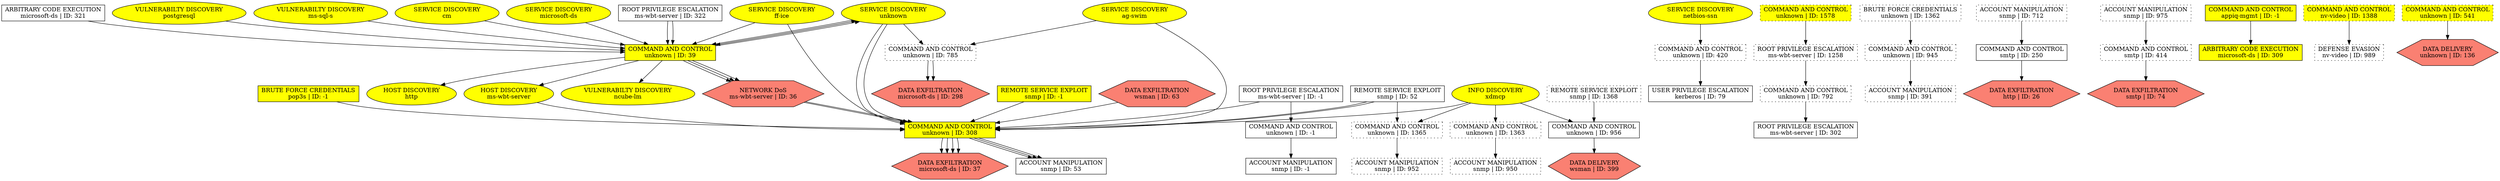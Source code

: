digraph "" {
	"COMMAND AND CONTROL
unknown | ID: 308"	[fillcolor=yellow,
		shape=box,
		style=filled,
		tooltip="\"ET POLICY RDP connection confirm\""];
	"DATA EXFILTRATION
microsoft-ds | ID: 37"	[fillcolor=salmon,
		shape=hexagon,
		style=filled,
		tooltip="\"GPL NETBIOS SMB-DS IPC$ unicode share access\""];
	"COMMAND AND CONTROL
unknown | ID: 308" -> "DATA EXFILTRATION
microsoft-ds | ID: 37"	[key=0,
		data="{'color': 'darkgreen', 'fontcolor': '\"darkgreen\"', 'label': '\"start_next: 04/11/17, 14:38:54\ngap: 2643sec\nend_prev: 04/11/17, \
13:54:51\"'}"];
	"COMMAND AND CONTROL
unknown | ID: 308" -> "DATA EXFILTRATION
microsoft-ds | ID: 37"	[key=1,
		data="{'color': 'turquoise', 'fontcolor': '\"turquoise\"', 'label': '\"start_next: 04/11/17, 17:45:11\ngap: 16556sec\nend_prev: 04/11/17, \
13:09:15\"'}"];
	"COMMAND AND CONTROL
unknown | ID: 308" -> "DATA EXFILTRATION
microsoft-ds | ID: 37"	[key=2,
		data="{'color': 'purple', 'fontcolor': '\"purple\"', 'label': '\"start_next: 04/11/17, 16:04:11\ngap: 16sec\nend_prev: 04/11/17, 16:03:55\"'}"];
	"COMMAND AND CONTROL
unknown | ID: 308" -> "DATA EXFILTRATION
microsoft-ds | ID: 37"	[key=3,
		data="{'color': 'turquoise', 'fontcolor': '\"turquoise\"', 'label': '\"start_next: 04/11/17, 15:30:36\ngap: 12sec\nend_prev: 04/11/17, 15:\
30:24\"'}"];
	"ACCOUNT MANIPULATION
snmp | ID: 53"	[shape=box,
		tooltip="\"GPL SNMP private access udp
GPL SNMP public access udp\""];
	"COMMAND AND CONTROL
unknown | ID: 308" -> "ACCOUNT MANIPULATION
snmp | ID: 53"	[key=0,
		data="{'color': 'blue', 'fontcolor': '\"blue\"', 'label': '\"start_next: 04/11/17, 14:06:04\ngap: -109sec\nend_prev: 04/11/17, 14:07:53\"'}"];
	"COMMAND AND CONTROL
unknown | ID: 308" -> "ACCOUNT MANIPULATION
snmp | ID: 53"	[key=1,
		data="{'color': 'blue', 'fontcolor': '\"blue\"', 'label': '\"start_next: 04/11/17, 16:34:17\ngap: -107sec\nend_prev: 04/11/17, 16:36:04\"'}"];
	"COMMAND AND CONTROL
unknown | ID: 308" -> "ACCOUNT MANIPULATION
snmp | ID: 53"	[key=2,
		data="{'color': 'blue', 'fontcolor': '\"blue\"', 'label': '\"start_next: 04/11/17, 18:04:22\ngap: -86sec\nend_prev: 04/11/17, 18:05:49\"'}"];
	"COMMAND AND CONTROL
unknown | ID: 39"	[fillcolor=yellow,
		shape=box,
		style=filled,
		tooltip="\"ET POLICY RDP connection confirm\""];
	"SERVICE DISCOVERY
unknown"	[fillcolor=yellow,
		shape=oval,
		style=filled,
		tooltip="\"ET SCAN Potential VNC Scan 5800-5820\""];
	"COMMAND AND CONTROL
unknown | ID: 39" -> "SERVICE DISCOVERY
unknown"	[key=0,
		data="{'color': 'orange', 'fontcolor': '\"orange\"', 'label': '\"start_next: 04/11/17, 14:09:42\ngap: 88sec\nend_prev: 04/11/17, 14:08:14\"'}"];
	"COMMAND AND CONTROL
unknown | ID: 39" -> "SERVICE DISCOVERY
unknown"	[key=1,
		data="{'color': 'blue', 'fontcolor': '\"blue\"', 'label': '\"start_next: 04/11/17, 16:35:59\ngap: 232sec\nend_prev: 04/11/17, 16:32:06\"'}"];
	"HOST DISCOVERY
ms-wbt-server"	[fillcolor=yellow,
		shape=oval,
		style=filled,
		tooltip="\"ET SCAN Behavioral Unusually fast Terminal Server Traffic Potential Scan or Infection (Inbound)\""];
	"COMMAND AND CONTROL
unknown | ID: 39" -> "HOST DISCOVERY
ms-wbt-server"	[key=0,
		data="{'color': 'purple', 'fontcolor': '\"purple\"', 'label': '\"start_next: 04/11/17, 14:47:13\ngap: 5sec\nend_prev: 04/11/17, 14:47:08\"'}"];
	"VULNERABILTY DISCOVERY
ncube-lm"	[fillcolor=yellow,
		shape=oval,
		style=filled,
		tooltip="\"ET POLICY Suspicious inbound to mySQL port 3306
ET POLICY Suspicious inbound to mSQL port 4333
ET POLICY Suspicious inbound to \
MSSQL port 1433
ET POLICY Suspicious inbound to Oracle SQL port 1521
ET SCAN Nessus User Agent
ET POLICY Suspicious inbound to PostgreSQL \
port 5432\""];
	"COMMAND AND CONTROL
unknown | ID: 39" -> "VULNERABILTY DISCOVERY
ncube-lm"	[key=0,
		data="{'color': 'purple', 'fontcolor': '\"purple\"', 'label': '\"start_next: 04/11/17, 14:03:27\ngap: 192sec\nend_prev: 04/11/17, 14:00:15\"'}"];
	"NETWORK DoS
ms-wbt-server | ID: 36"	[fillcolor=salmon,
		shape=hexagon,
		style=filled,
		tooltip="\"ET DOS Microsoft Remote Desktop (RDP) Syn then Reset 30 Second DoS Attempt\""];
	"COMMAND AND CONTROL
unknown | ID: 39" -> "NETWORK DoS
ms-wbt-server | ID: 36"	[key=0,
		data="{'color': 'magenta', 'fontcolor': '\"darkgreen\"', 'label': '<font color=\"magenta\"> start_next: 04/11/17, 13:34:55<br/>gap: 539sec<\
br/>end_prev: 04/11/17, 13:25:56</font><br/><font color=\"magenta\"><b>Attacker: 10.0.254.30</b></font>'}"];
	"COMMAND AND CONTROL
unknown | ID: 39" -> "NETWORK DoS
ms-wbt-server | ID: 36"	[key=1,
		data="{'color': 'orange', 'fontcolor': '\"orange\"', 'label': '\"start_next: 04/11/17, 20:26:25\ngap: 364sec\nend_prev: 04/11/17, 20:20:22\"'}"];
	"COMMAND AND CONTROL
unknown | ID: 39" -> "NETWORK DoS
ms-wbt-server | ID: 36"	[key=2,
		data="{'color': 'darkgreen', 'fontcolor': '\"darkgreen\"', 'label': '\"start_next: 04/11/17, 13:42:15\ngap: 190sec\nend_prev: 04/11/17, 13:\
39:05\"'}"];
	"HOST DISCOVERY
http"	[fillcolor=yellow,
		shape=oval,
		style=filled,
		tooltip="\"ET SCAN Possible Nmap User-Agent Observed
ET SCAN Nmap Scripting Engine User-Agent Detected (Nmap Scripting Engine)\""];
	"COMMAND AND CONTROL
unknown | ID: 39" -> "HOST DISCOVERY
http"	[key=0,
		data="{'color': 'purple', 'fontcolor': '\"purple\"', 'label': '\"start_next: 04/11/17, 16:40:20\ngap: 0sec\nend_prev: 04/11/17, 16:40:20\"'}"];
	"COMMAND AND CONTROL
unknown | ID: 785"	[shape=box,
		style=dotted,
		tooltip="\"ET POLICY RDP connection confirm\""];
	"DATA EXFILTRATION
microsoft-ds | ID: 298"	[fillcolor=salmon,
		shape=hexagon,
		style=filled,
		tooltip="\"GPL NETBIOS SMB-DS IPC$ share access\""];
	"COMMAND AND CONTROL
unknown | ID: 785" -> "DATA EXFILTRATION
microsoft-ds | ID: 298"	[key=0,
		data="{'color': 'turquoise', 'fontcolor': '\"turquoise\"', 'label': '\"start_next: 04/11/17, 14:07:01\ngap: 12sec\nend_prev: 04/11/17, 14:\
06:50\"'}"];
	"COMMAND AND CONTROL
unknown | ID: 785" -> "DATA EXFILTRATION
microsoft-ds | ID: 298"	[key=1,
		data="{'color': 'turquoise', 'fontcolor': '\"turquoise\"', 'label': '\"start_next: 04/11/17, 14:51:01\ngap: 12sec\nend_prev: 04/11/17, 14:\
50:49\"'}"];
	"COMMAND AND CONTROL
unknown | ID: 1363"	[shape=box,
		style=dotted,
		tooltip="\"ET POLICY RDP connection confirm\""];
	"ACCOUNT MANIPULATION
snmp | ID: 950"	[shape=box,
		style=dotted,
		tooltip="\"GPL SNMP private access udp
GPL SNMP public access udp\""];
	"COMMAND AND CONTROL
unknown | ID: 1363" -> "ACCOUNT MANIPULATION
snmp | ID: 950"	[key=0,
		data="{'color': 'blue', 'fontcolor': '\"blue\"', 'label': '\"start_next: 04/11/17, 16:54:16\ngap: -112sec\nend_prev: 04/11/17, 16:56:09\"'}"];
	"COMMAND AND CONTROL
unknown | ID: 956"	[shape=box,
		tooltip="\"ET POLICY RDP connection confirm\""];
	"DATA DELIVERY
wsman | ID: 399"	[fillcolor=salmon,
		shape=hexagon,
		style=filled,
		tooltip="\"GPL WEB_SERVER perl post attempt\""];
	"COMMAND AND CONTROL
unknown | ID: 956" -> "DATA DELIVERY
wsman | ID: 399"	[key=0,
		data="{'color': 'blue', 'fontcolor': '\"blue\"', 'label': '\"start_next: 04/11/17, 18:06:36\ngap: -36sec\nend_prev: 04/11/17, 18:07:13\"'}"];
	"COMMAND AND CONTROL
unknown | ID: 1365"	[shape=box,
		style=dotted,
		tooltip="\"ET POLICY RDP connection confirm\""];
	"ACCOUNT MANIPULATION
snmp | ID: 952"	[shape=box,
		style=dotted,
		tooltip="\"GPL SNMP private access udp
GPL SNMP public access udp\""];
	"COMMAND AND CONTROL
unknown | ID: 1365" -> "ACCOUNT MANIPULATION
snmp | ID: 952"	[key=0,
		data="{'color': 'blue', 'fontcolor': '\"blue\"', 'label': '\"start_next: 04/11/17, 18:05:52\ngap: -87sec\nend_prev: 04/11/17, 18:07:19\"'}"];
	"COMMAND AND CONTROL
unknown | ID: -1"	[shape=box,
		tooltip="\"ET POLICY RDP connection confirm\""];
	"ACCOUNT MANIPULATION
snmp | ID: -1"	[shape=box,
		tooltip="\"GPL SNMP public access udp\""];
	"COMMAND AND CONTROL
unknown | ID: -1" -> "ACCOUNT MANIPULATION
snmp | ID: -1"	[key=0,
		data="{'color': 'blue', 'fontcolor': '\"blue\"', 'label': '\"start_next: 04/11/17, 17:58:14\ngap: 641sec\nend_prev: 04/11/17, 17:47:33\"'}"];
	"COMMAND AND CONTROL
unknown | ID: 420"	[shape=box,
		style=dotted,
		tooltip="\"ET POLICY RDP connection confirm\""];
	"USER PRIVILEGE ESCALATION
kerberos | ID: 79"	[shape=box,
		tooltip="\"ET EXPLOIT Possible GoldenPac Priv Esc in-use\""];
	"COMMAND AND CONTROL
unknown | ID: 420" -> "USER PRIVILEGE ESCALATION
kerberos | ID: 79"	[key=0,
		data="{'color': 'magenta', 'fontcolor': '\"magenta\"', 'label': '\"start_next: 04/11/17, 16:16:51\ngap: 9621sec\nend_prev: 04/11/17, 13:36:\
30\"'}"];
	"COMMAND AND CONTROL
unknown | ID: 1578"	[fillcolor=yellow,
		shape=box,
		style="dotted,filled",
		tooltip="\"ET POLICY RDP connection confirm\""];
	"ROOT PRIVILEGE ESCALATION
ms-wbt-server | ID: 1258"	[shape=box,
		style=dotted,
		tooltip="\"ET POLICY MS Remote Desktop Administrator Login Request\""];
	"COMMAND AND CONTROL
unknown | ID: 1578" -> "ROOT PRIVILEGE ESCALATION
ms-wbt-server | ID: 1258"	[key=0,
		data="{'color': 'tomato', 'label': '<font color=\"tomato\"> start_next: 04/11/17, 13:58:08<br/>gap: -1sec<br/>end_prev: 04/11/17, 13:58:\
09</font><br/><font color=\"tomato\"><b>Attacker: 10.0.254.31</b></font>'}"];
	"COMMAND AND CONTROL
unknown | ID: 792"	[shape=box,
		style=dotted,
		tooltip="\"ET POLICY RDP connection confirm\""];
	"ROOT PRIVILEGE ESCALATION
ms-wbt-server | ID: 302"	[shape=box,
		tooltip="\"ET POLICY MS Remote Desktop Administrator Login Request\""];
	"COMMAND AND CONTROL
unknown | ID: 792" -> "ROOT PRIVILEGE ESCALATION
ms-wbt-server | ID: 302"	[key=0,
		data="{'color': 'tomato', 'fontcolor': '\"tomato\"', 'label': '\"start_next: 04/11/17, 14:32:12\ngap: -1sec\nend_prev: 04/11/17, 14:32:14\"'}"];
	"COMMAND AND CONTROL
unknown | ID: 945"	[shape=box,
		style=dotted,
		tooltip="\"ET POLICY RDP connection confirm\""];
	"ACCOUNT MANIPULATION
snmp | ID: 391"	[shape=box,
		style=dotted,
		tooltip="\"GPL SNMP private access udp
ET FTP Suspicious Quotation Mark Usage in FTP Username
GPL SNMP public access udp\""];
	"COMMAND AND CONTROL
unknown | ID: 945" -> "ACCOUNT MANIPULATION
snmp | ID: 391"	[key=0,
		data="{'color': 'blue', 'fontcolor': '\"blue\"', 'label': '\"start_next: 04/11/17, 16:33:16\ngap: -95sec\nend_prev: 04/11/17, 16:34:51\"'}"];
	"COMMAND AND CONTROL
smtp | ID: 250"	[shape=box,
		tooltip="\"ET EXPLOIT Possible SpamAssassin Milter Plugin Remote Arbitrary Command Injection Attempt\""];
	"DATA EXFILTRATION
http | ID: 26"	[fillcolor=salmon,
		shape=hexagon,
		style=filled,
		tooltip="\"ET WEB_SPECIFIC_APPS PHP-CGI query string parameter vulnerability\""];
	"COMMAND AND CONTROL
smtp | ID: 250" -> "DATA EXFILTRATION
http | ID: 26"	[key=0,
		data="{'color': 'blue', 'fontcolor': '\"blue\"', 'label': '\"start_next: 04/11/17, 14:03:22\ngap: 44sec\nend_prev: 04/11/17, 14:02:38\"'}"];
	"COMMAND AND CONTROL
smtp | ID: 414"	[shape=box,
		style=dotted,
		tooltip="\"ET EXPLOIT Possible SpamAssassin Milter Plugin Remote Arbitrary Command Injection Attempt\""];
	"DATA EXFILTRATION
smtp | ID: 74"	[fillcolor=salmon,
		shape=hexagon,
		style=filled,
		tooltip="\"ET CURRENT_EVENTS Possible TLS HeartBleed Unencrypted Request Method 3 (Inbound to Common SSL Port)\""];
	"COMMAND AND CONTROL
smtp | ID: 414" -> "DATA EXFILTRATION
smtp | ID: 74"	[key=0,
		data="{'color': 'blue', 'fontcolor': '\"blue\"', 'label': '\"start_next: 04/11/17, 18:02:22\ngap: 26sec\nend_prev: 04/11/17, 18:01:56\"'}"];
	"COMMAND AND CONTROL
appiq-mgmt | ID: -1"	[fillcolor=yellow,
		shape=box,
		style=filled,
		tooltip="\"ET POLICY Executable and linking format (ELF) file download\""];
	"ARBITRARY CODE EXECUTION
microsoft-ds | ID: 309"	[fillcolor=yellow,
		shape=box,
		style=filled,
		tooltip="\"GPL NETBIOS SMB-DS Session Setup NTMLSSP unicode asn1 overflow attempt\""];
	"COMMAND AND CONTROL
appiq-mgmt | ID: -1" -> "ARBITRARY CODE EXECUTION
microsoft-ds | ID: 309"	[key=0,
		data="{'color': 'tomato', 'label': '<font color=\"tomato\"> start_next: 04/11/17, 22:15:16<br/>gap: 454sec<br/>end_prev: 04/11/17, 22:07:\
42</font><br/><font color=\"tomato\"><b>Attacker: 10.0.254.31</b></font>'}"];
	"COMMAND AND CONTROL
nv-video | ID: 1388"	[fillcolor=yellow,
		shape=box,
		style="dotted,filled",
		tooltip="\"ET TROJAN Windows nbtstat -r Microsoft Windows DOS prompt command exit OUTBOUND
ET TROJAN Windows driverquery -si Microsoft Windows \
DOS prompt command exit OUTBOUND
ET TROJAN Windows dir Microsoft Windows DOS prompt command exit OUTBOUND
ET TROJAN Windows WMIC \
SERVER get Microsoft Windows DOS prompt command exit OUTBOUND
ET TROJAN Windows nbtstat -n Microsoft Windows DOS prompt command \
exit OUTBOUND
ET TROJAN Windows WMIC SERVICE get Microsoft Windows DOS prompt command exit OUTBOUND
ET TROJAN Windows quser Microsoft \
Windows DOS prompt command exit OUTBOUND
ET TROJAN Windows qwinsta Microsoft Windows DOS prompt command exit OUTBOUND
ET TROJAN \
Windows nbtstat -a Microsoft Windows DOS prompt command exit OUTBOUND
ET TROJAN Windows WMIC NIC get Microsoft Windows DOS prompt \
command exit OUTBOUND
ET TROJAN Windows WMIC STARTUP get Microsoft Windows DOS prompt command exit OUTBOUND
ET TROJAN Windows WMIC \
SHARE get Microsoft Windows DOS prompt command exit OUTBOUND
ET TROJAN Windows WMIC OS get Microsoft Windows DOS prompt command \
exit OUTBOUND
ET TROJAN Windows driverquery -v Microsoft Windows DOS prompt command exit OUTBOUND
ET TROJAN Windows nbtstat -s Microsoft \
Windows DOS prompt command exit OUTBOUND
ET TROJAN Windows gpresult Microsoft Windows DOS prompt command exit OUTBOUND
ET TROJAN \
Windows WMIC NETLOGIN get Microsoft Windows DOS prompt command exit OUTBOUND
ET TROJAN NgrBot IRC CnC Channel Join
ET MOBILE_MALWARE \
Android/Code4hk.A Checkin
ET TROJAN Windows WMIC COMPUTERSYSTEM get Microsoft Windows DOS prompt command exit OUTBOUND
ET TROJAN \
Windows WMIC PROCESS get Microsoft Windows DOS prompt command exit OUTBOUND\""];
	"DEFENSE EVASION
nv-video | ID: 989"	[shape=box,
		style=dotted,
		tooltip="\"ET P2P TOR 1.0 Outbound Circuit Traffic\""];
	"COMMAND AND CONTROL
nv-video | ID: 1388" -> "DEFENSE EVASION
nv-video | ID: 989"	[key=0,
		data="{'color': 'purple', 'label': '<font color=\"purple\"> start_next: 04/11/17, 21:36:02<br/>gap: 0sec<br/>end_prev: 04/11/17, 21:36:02</\
font><br/><font color=\"purple\"><b>Attacker: 10.0.254.35</b></font>'}"];
	"COMMAND AND CONTROL
unknown | ID: 541"	[fillcolor=yellow,
		shape=box,
		style="dotted,filled",
		tooltip="\"ET INFO Possible Windows executable sent when remote host claims to send a Text File\""];
	"DATA DELIVERY
unknown | ID: 136"	[fillcolor=salmon,
		shape=hexagon,
		style=filled,
		tooltip="\"ET POLICY PE EXE or DLL Windows file download HTTP\""];
	"COMMAND AND CONTROL
unknown | ID: 541" -> "DATA DELIVERY
unknown | ID: 136"	[key=0,
		data="{'color': 'turquoise', 'label': '<font color=\"turquoise\"> start_next: 04/11/17, 18:57:06<br/>gap: -65sec<br/>end_prev: 04/11/17, \
18:58:11</font><br/><font color=\"turquoise\"><b>Attacker: 10.0.254.31</b></font>'}"];
	"INFO DISCOVERY
xdmcp"	[fillcolor=yellow,
		shape=oval,
		style=filled,
		tooltip="\"GPL RPC xdmcp info query\""];
	"INFO DISCOVERY
xdmcp" -> "COMMAND AND CONTROL
unknown | ID: 308"	[key=0,
		data="{'color': 'blue', 'fontcolor': '\"blue\"', 'label': '\"start_next: 04/11/17, 18:34:54\ngap: -70sec\nend_prev: 04/11/17, 18:36:04\"'}"];
	"INFO DISCOVERY
xdmcp" -> "COMMAND AND CONTROL
unknown | ID: 1363"	[key=0,
		data="{'color': 'blue', 'fontcolor': '\"blue\"', 'label': '\"start_next: 04/11/17, 16:53:57\ngap: -69sec\nend_prev: 04/11/17, 16:55:06\"'}"];
	"INFO DISCOVERY
xdmcp" -> "COMMAND AND CONTROL
unknown | ID: 956"	[key=0,
		data="{'color': 'blue', 'fontcolor': '\"blue\"', 'label': '<font color=\"blue\"> start_next: 04/11/17, 18:05:40<br/>gap: -54sec<br/>end_prev: \
04/11/17, 18:06:34</font><br/><font color=\"blue\"><b>Attacker: 10.0.254.31</b></font>'}"];
	"INFO DISCOVERY
xdmcp" -> "COMMAND AND CONTROL
unknown | ID: 1365"	[key=0,
		data="{'color': 'blue', 'fontcolor': '\"blue\"', 'label': '\"start_next: 04/11/17, 18:05:22\ngap: -49sec\nend_prev: 04/11/17, 18:06:11\"'}"];
	"ACCOUNT MANIPULATION
snmp | ID: 712"	[shape=box,
		style=dotted,
		tooltip="\"GPL SNMP public access udp\""];
	"ACCOUNT MANIPULATION
snmp | ID: 712" -> "COMMAND AND CONTROL
smtp | ID: 250"	[key=0,
		data="{'color': 'blue', 'fontcolor': '\"blue\"', 'label': '\"start_next: 04/11/17, 14:02:38\ngap: 7sec\nend_prev: 04/11/17, 14:02:31\"'}"];
	"ROOT PRIVILEGE ESCALATION
ms-wbt-server | ID: -1"	[shape=box,
		tooltip="\"ET POLICY MS Terminal Server Root login\""];
	"ROOT PRIVILEGE ESCALATION
ms-wbt-server | ID: -1" -> "COMMAND AND CONTROL
unknown | ID: 308"	[key=0,
		data="{'color': 'blue', 'fontcolor': '\"blue\"', 'label': '\"start_next: 04/11/17, 17:47:40\ngap: 0sec\nend_prev: 04/11/17, 17:47:40\"'}"];
	"ROOT PRIVILEGE ESCALATION
ms-wbt-server | ID: -1" -> "COMMAND AND CONTROL
unknown | ID: -1"	[key=0,
		data="{'color': 'blue', 'fontcolor': '\"blue\"', 'label': '\"start_next: 04/11/17, 17:47:33\ngap: 0sec\nend_prev: 04/11/17, 17:47:33\"'}"];
	"SERVICE DISCOVERY
netbios-ssn"	[fillcolor=yellow,
		shape=oval,
		style=filled,
		tooltip="\"ET SCAN Behavioral Unusual Port 445 traffic Potential Scan or Infection
ET SCAN Behavioral Unusual Port 139 traffic Potential Scan \
or Infection\""];
	"SERVICE DISCOVERY
netbios-ssn" -> "COMMAND AND CONTROL
unknown | ID: 420"	[key=0,
		data="{'color': 'magenta', 'label': '<font color=\"magenta\"> start_next: 04/11/17, 13:36:30<br/>gap: 82sec<br/>end_prev: 04/11/17, 13:35:\
08</font><br/><font color=\"magenta\"><b>Attacker: 10.0.254.30</b></font>'}"];
	"ROOT PRIVILEGE ESCALATION
ms-wbt-server | ID: 1258" -> "COMMAND AND CONTROL
unknown | ID: 792"	[key=0,
		data="{'color': 'tomato', 'fontcolor': '\"tomato\"', 'label': '\"start_next: 04/11/17, 14:31:25\ngap: 1996sec\nend_prev: 04/11/17, 13:58:\
09\"'}"];
	"SERVICE DISCOVERY
ff-ice"	[fillcolor=yellow,
		shape=oval,
		style=filled,
		tooltip="\"ET SCAN Potential VNC Scan 5900-5920\""];
	"SERVICE DISCOVERY
ff-ice" -> "COMMAND AND CONTROL
unknown | ID: 308"	[key=0,
		data="{'color': 'turquoise', 'label': '<font color=\"turquoise\"> start_next: 04/11/17, 15:30:24<br/>gap: 26sec<br/>end_prev: 04/11/17, \
15:29:58</font><br/><font color=\"turquoise\"><b>Attacker: 10.0.254.34</b></font>'}"];
	"SERVICE DISCOVERY
ff-ice" -> "COMMAND AND CONTROL
unknown | ID: 39"	[key=0,
		data="{'color': 'purple', 'fontcolor': '\"purple\"', 'label': '\"start_next: 04/11/17, 16:40:20\ngap: -121sec\nend_prev: 04/11/17, 16:42:\
21\"'}"];
	"VULNERABILTY DISCOVERY
postgresql"	[fillcolor=yellow,
		shape=oval,
		style=filled,
		tooltip="\"ET POLICY Suspicious inbound to PostgreSQL port 5432\""];
	"VULNERABILTY DISCOVERY
postgresql" -> "COMMAND AND CONTROL
unknown | ID: 39"	[key=0,
		data="{'color': 'purple', 'fontcolor': '\"purple\"', 'label': '\"start_next: 04/11/17, 14:00:15\ngap: 1215sec\nend_prev: 04/11/17, 13:40:\
00\"'}"];
	"SERVICE DISCOVERY
unknown" -> "COMMAND AND CONTROL
unknown | ID: 308"	[key=0,
		data="{'color': 'darkgreen', 'fontcolor': '\"darkgreen\"', 'label': '\"start_next: 04/11/17, 13:54:51\ngap: 352sec\nend_prev: 04/11/17, 13:\
49:00\"'}"];
	"SERVICE DISCOVERY
unknown" -> "COMMAND AND CONTROL
unknown | ID: 308"	[key=1,
		data="{'color': 'purple', 'label': '<font color=\"purple\"> start_next: 04/11/17, 16:03:55<br/>gap: -3sec<br/>end_prev: 04/11/17, 16:03:\
58</font><br/><font color=\"purple\"><b>Attacker: 10.0.254.31</b></font>'}"];
	"SERVICE DISCOVERY
unknown" -> "COMMAND AND CONTROL
unknown | ID: 39"	[key=0,
		data="{'color': 'orange', 'fontcolor': '\"orange\"', 'label': '\"start_next: 04/11/17, 20:20:22\ngap: -434sec\nend_prev: 04/11/17, 20:27:\
36\"'}"];
	"SERVICE DISCOVERY
unknown" -> "COMMAND AND CONTROL
unknown | ID: 39"	[key=1,
		data="{'color': 'darkgreen', 'fontcolor': '\"darkgreen\"', 'label': '\"start_next: 04/11/17, 13:39:05\ngap: 121sec\nend_prev: 04/11/17, 13:\
37:04\"'}"];
	"SERVICE DISCOVERY
unknown" -> "COMMAND AND CONTROL
unknown | ID: 785"	[key=0,
		data="{'color': 'turquoise', 'label': '<font color=\"turquoise\"> start_next: 04/11/17, 14:50:49<br/>gap: 25sec<br/>end_prev: 04/11/17, \
14:50:25</font><br/><font color=\"turquoise\"><b>Attacker: 10.0.254.32</b></font>'}"];
	"VULNERABILTY DISCOVERY
ms-sql-s"	[fillcolor=yellow,
		shape=oval,
		style=filled,
		tooltip="\"ET POLICY Suspicious inbound to MSSQL port 1433
ET POLICY Suspicious inbound to mySQL port 3306
ET POLICY Suspicious inbound to \
Oracle SQL port 1521
ET POLICY Suspicious inbound to mSQL port 4333\""];
	"VULNERABILTY DISCOVERY
ms-sql-s" -> "COMMAND AND CONTROL
unknown | ID: 39"	[key=0,
		data="{'color': 'orange', 'fontcolor': '\"orange\"', 'label': '\"start_next: 04/11/17, 14:08:14\ngap: 2594sec\nend_prev: 04/11/17, 13:25:\
00\"'}"];
	"SERVICE DISCOVERY
cm"	[fillcolor=yellow,
		shape=oval,
		style=filled,
		tooltip="\"ET SCAN Potential VNC Scan 5900-5920\""];
	"SERVICE DISCOVERY
cm" -> "COMMAND AND CONTROL
unknown | ID: 39"	[key=0,
		data="{'color': 'darkgreen', 'fontcolor': '\"darkgreen\"', 'label': '\"start_next: 04/11/17, 13:39:05\ngap: 60sec\nend_prev: 04/11/17, 13:\
38:04\"'}"];
	"SERVICE DISCOVERY
microsoft-ds"	[fillcolor=yellow,
		shape=oval,
		style=filled,
		tooltip="\"ET SCAN Behavioral Unusual Port 135 traffic Potential Scan or Infection
ET SCAN Potential VNC Scan 5800-5820
ET SCAN Behavioral \
Unusual Port 445 traffic Potential Scan or Infection\""];
	"SERVICE DISCOVERY
microsoft-ds" -> "COMMAND AND CONTROL
unknown | ID: 39"	[key=0,
		data="{'color': 'darkgreen', 'label': '<font color=\"darkgreen\"> start_next: 04/11/17, 13:38:58<br/>gap: 192sec<br/>end_prev: 04/11/17, \
13:35:46</font><br/><font color=\"darkgreen\"><b>Attacker: 10.0.254.35</b></font>'}"];
	"ROOT PRIVILEGE ESCALATION
ms-wbt-server | ID: 322"	[shape=box,
		tooltip="\"ET POLICY MS Terminal Server Root login\""];
	"ROOT PRIVILEGE ESCALATION
ms-wbt-server | ID: 322" -> "COMMAND AND CONTROL
unknown | ID: 39"	[key=0,
		data="{'color': 'blue', 'fontcolor': '\"blue\"', 'label': '\"start_next: 04/11/17, 16:02:56\ngap: -24sec\nend_prev: 04/11/17, 16:03:21\"'}"];
	"ROOT PRIVILEGE ESCALATION
ms-wbt-server | ID: 322" -> "COMMAND AND CONTROL
unknown | ID: 39"	[key=1,
		data="{'color': 'blue', 'fontcolor': '\"blue\"', 'label': '\"start_next: 04/11/17, 16:32:06\ngap: 0sec\nend_prev: 04/11/17, 16:32:06\"'}"];
	"ARBITRARY CODE EXECUTION
microsoft-ds | ID: 321"	[shape=box,
		tooltip="\"GPL NETBIOS SMB-DS Session Setup NTMLSSP unicode asn1 overflow attempt\""];
	"ARBITRARY CODE EXECUTION
microsoft-ds | ID: 321" -> "COMMAND AND CONTROL
unknown | ID: 39"	[key=0,
		data="{'color': 'orange', 'fontcolor': '\"orange\"', 'label': '\"start_next: 04/11/17, 14:08:19\ngap: 364sec\nend_prev: 04/11/17, 14:02:15\"'}"];
	"HOST DISCOVERY
ms-wbt-server" -> "COMMAND AND CONTROL
unknown | ID: 308"	[key=0,
		data="{'color': 'darkgreen', 'fontcolor': '\"darkgreen\"', 'label': '\"start_next: 04/11/17, 13:54:45\ngap: 228sec\nend_prev: 04/11/17, 13:\
50:57\"'}"];
	"NETWORK DoS
ms-wbt-server | ID: 36" -> "COMMAND AND CONTROL
unknown | ID: 308"	[key=0,
		data="{'color': 'darkgreen', 'fontcolor': '\"darkgreen\"', 'label': '\"start_next: 04/11/17, 13:54:51\ngap: 756sec\nend_prev: 04/11/17, 13:\
42:15\"'}"];
	"NETWORK DoS
ms-wbt-server | ID: 36" -> "COMMAND AND CONTROL
unknown | ID: 308"	[key=1,
		data="{'color': 'blue', 'fontcolor': '\"blue\"', 'label': '\"start_next: 04/11/17, 18:04:16\ngap: -41sec\nend_prev: 04/11/17, 18:04:57\"'}"];
	"BRUTE FORCE CREDENTIALS
unknown | ID: 1362"	[shape=box,
		style=dotted,
		tooltip="\"ET SCAN Potential FTP Brute-Force attempt response\""];
	"BRUTE FORCE CREDENTIALS
unknown | ID: 1362" -> "COMMAND AND CONTROL
unknown | ID: 945"	[key=0,
		data="{'color': 'blue', 'fontcolor': '\"blue\"', 'label': '\"start_next: 04/11/17, 16:33:06\ngap: 1sec\nend_prev: 04/11/17, 16:33:05\"'}"];
	"ACCOUNT MANIPULATION
snmp | ID: 975"	[shape=box,
		style=dotted,
		tooltip="\"GPL SNMP public access udp\""];
	"ACCOUNT MANIPULATION
snmp | ID: 975" -> "COMMAND AND CONTROL
smtp | ID: 414"	[key=0,
		data="{'color': 'blue', 'fontcolor': '\"blue\"', 'label': '\"start_next: 04/11/17, 18:01:56\ngap: 21sec\nend_prev: 04/11/17, 18:01:35\"'}"];
	"REMOTE SERVICE EXPLOIT
snmp | ID: 52"	[shape=box,
		tooltip="\"ET SNMP Samsung Printer SNMP Hardcode RW Community String\""];
	"REMOTE SERVICE EXPLOIT
snmp | ID: 52" -> "COMMAND AND CONTROL
unknown | ID: 308"	[key=0,
		data="{'color': 'blue', 'fontcolor': '\"blue\"', 'label': '\"start_next: 04/11/17, 14:05:59\ngap: 27sec\nend_prev: 04/11/17, 14:05:32\"'}"];
	"REMOTE SERVICE EXPLOIT
snmp | ID: 52" -> "COMMAND AND CONTROL
unknown | ID: 308"	[key=1,
		data="{'color': 'blue', 'fontcolor': '\"blue\"', 'label': '\"start_next: 04/11/17, 16:34:11\ngap: 21sec\nend_prev: 04/11/17, 16:33:50\"'}"];
	"REMOTE SERVICE EXPLOIT
snmp | ID: 52" -> "COMMAND AND CONTROL
unknown | ID: 1365"	[key=0,
		data="{'color': 'blue', 'fontcolor': '\"blue\"', 'label': '\"start_next: 04/11/17, 18:05:45\ngap: 22sec\nend_prev: 04/11/17, 18:05:23\"'}"];
	"REMOTE SERVICE EXPLOIT
snmp | ID: 1368"	[shape=box,
		style=dotted,
		tooltip="\"ET SNMP Samsung Printer SNMP Hardcode RW Community String\""];
	"REMOTE SERVICE EXPLOIT
snmp | ID: 1368" -> "COMMAND AND CONTROL
unknown | ID: 956"	[key=0,
		data="{'color': 'blue', 'fontcolor': '\"blue\"', 'label': '\"start_next: 04/11/17, 14:05:42\ngap: 26sec\nend_prev: 04/11/17, 14:05:16\"'}"];
	"SERVICE DISCOVERY
ag-swim"	[fillcolor=yellow,
		shape=oval,
		style=filled,
		tooltip="\"ET SCAN Potential VNC Scan 5900-5920\""];
	"SERVICE DISCOVERY
ag-swim" -> "COMMAND AND CONTROL
unknown | ID: 308"	[key=0,
		data="{'color': 'darkgreen', 'fontcolor': '\"darkgreen\"', 'label': '\"start_next: 04/11/17, 13:54:51\ngap: 82sec\nend_prev: 04/11/17, 13:\
53:29\"'}"];
	"SERVICE DISCOVERY
ag-swim" -> "COMMAND AND CONTROL
unknown | ID: 785"	[key=0,
		data="{'color': 'turquoise', 'fontcolor': '\"turquoise\"', 'label': '\"start_next: 04/11/17, 14:06:50\ngap: 24sec\nend_prev: 04/11/17, 14:\
06:26\"'}"];
	"REMOTE SERVICE EXPLOIT
snmp | ID: -1"	[fillcolor=yellow,
		shape=box,
		style=filled,
		tooltip="\"ET SNMP Samsung Printer SNMP Hardcode RW Community String\""];
	"REMOTE SERVICE EXPLOIT
snmp | ID: -1" -> "COMMAND AND CONTROL
unknown | ID: 308"	[key=0,
		data="{'color': 'blue', 'fontcolor': '\"blue\"', 'label': '<font color=\"blue\"> start_next: 04/11/17, 14:34:37<br/>gap: 44sec<br/>end_prev: \
04/11/17, 14:33:53</font><br/><font color=\"blue\"><b>Attacker: 10.0.254.31</b></font>'}"];
	"DATA EXFILTRATION
wsman | ID: 63"	[fillcolor=salmon,
		shape=hexagon,
		style=filled,
		tooltip="\"ET WEB_SPECIFIC_APPS PHP-CGI query string parameter vulnerability\""];
	"DATA EXFILTRATION
wsman | ID: 63" -> "COMMAND AND CONTROL
unknown | ID: 308"	[key=0,
		data="{'color': 'blue', 'fontcolor': '\"blue\"', 'label': '\"start_next: 04/11/17, 16:34:25\ngap: 8866sec\nend_prev: 04/11/17, 14:06:38\"'}"];
	"BRUTE FORCE CREDENTIALS
pop3s | ID: -1"	[fillcolor=yellow,
		shape=box,
		style=filled,
		tooltip="\"ET SCAN Rapid POP3S Connections - Possible Brute Force Attack\""];
	"BRUTE FORCE CREDENTIALS
pop3s | ID: -1" -> "COMMAND AND CONTROL
unknown | ID: 308"	[key=0,
		data="{'color': 'darkgreen', 'label': '<font color=\"darkgreen\"> start_next: 04/11/17, 13:54:51<br/>gap: 634sec<br/>end_prev: 04/11/17, \
13:44:18</font><br/><font color=\"darkgreen\"><b>Attacker: 10.0.254.35</b></font>'}"];
}

